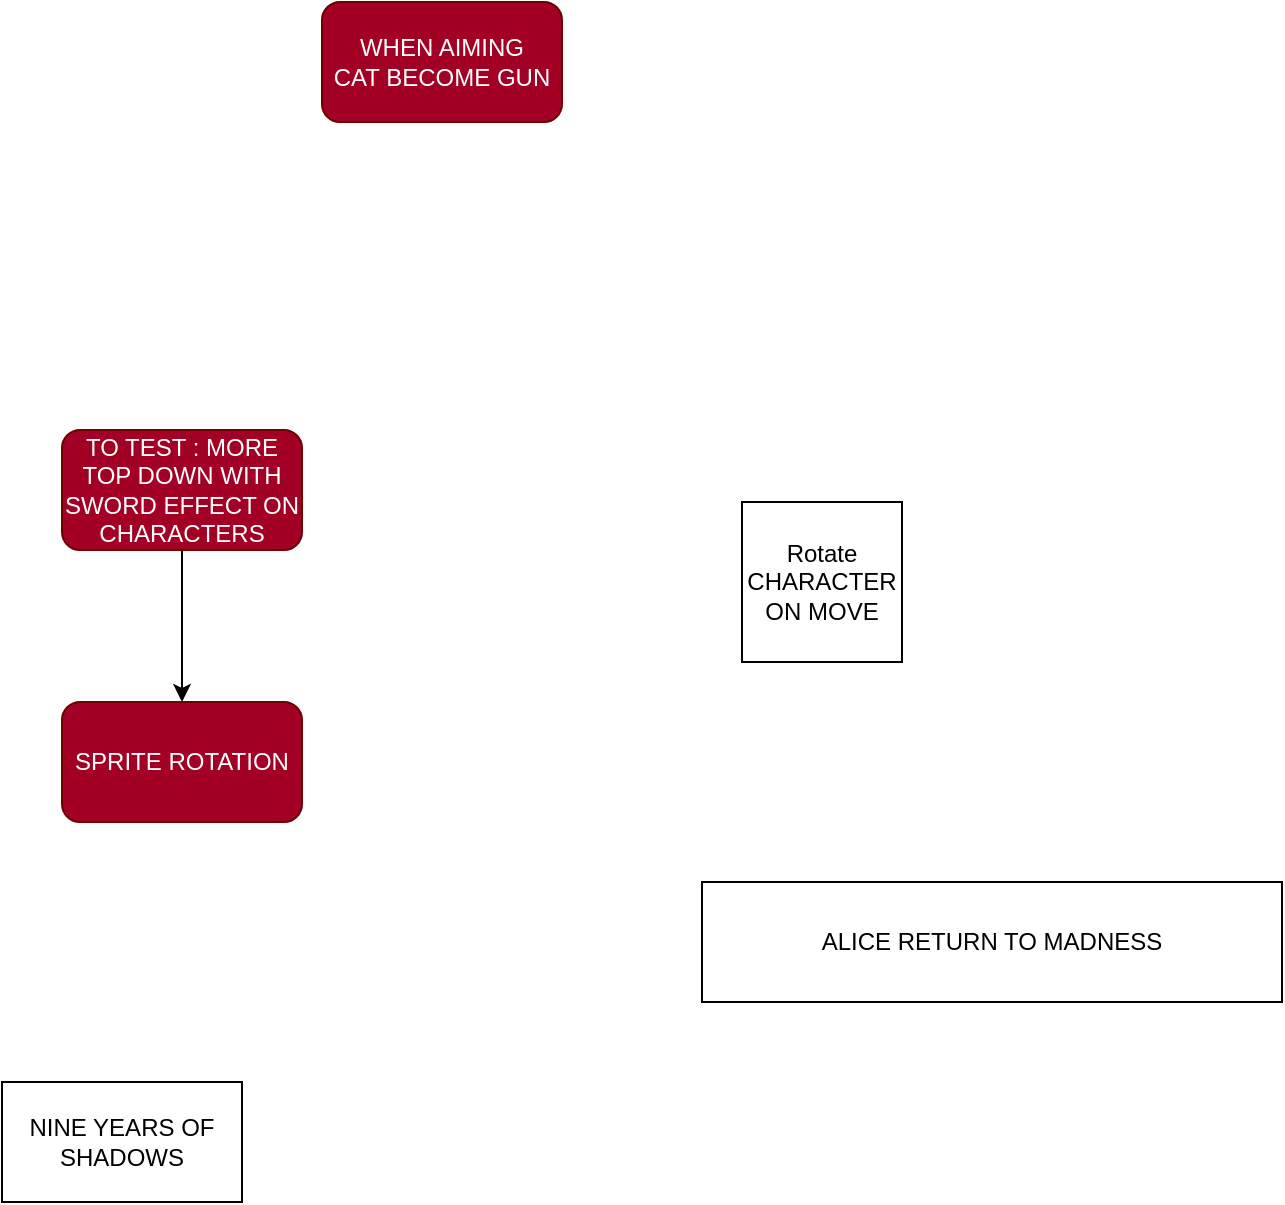 <mxfile version="24.7.17">
  <diagram name="Page-1" id="-LDpTyYphqbSj2O-KBKH">
    <mxGraphModel dx="1106" dy="810" grid="1" gridSize="10" guides="1" tooltips="1" connect="1" arrows="1" fold="1" page="1" pageScale="1" pageWidth="1169" pageHeight="827" math="0" shadow="0">
      <root>
        <mxCell id="0" />
        <mxCell id="1" parent="0" />
        <mxCell id="JeMxIEVtBFENwWcfPlmc-1" value="Rotate CHARACTER ON MOVE" style="whiteSpace=wrap;html=1;aspect=fixed;" parent="1" vertex="1">
          <mxGeometry x="540" y="390" width="80" height="80" as="geometry" />
        </mxCell>
        <UserObject label="ALICE RETURN TO MADNESS" link="https://www.youtube.com/watch?v=cFrs5UGB-ns&amp;ab_channel=ElectronicArts" id="XX-kKO_zI8TrWbcy429e-1">
          <mxCell style="rounded=0;whiteSpace=wrap;html=1;" parent="1" vertex="1">
            <mxGeometry x="520" y="580" width="290" height="60" as="geometry" />
          </mxCell>
        </UserObject>
        <UserObject label="NINE YEARS OF SHADOWS" link="https://www.youtube.com/watch?v=n8VlBhpfwnQ&amp;ab_channel=ZhainGaming" id="XX-kKO_zI8TrWbcy429e-2">
          <mxCell style="rounded=0;whiteSpace=wrap;html=1;" parent="1" vertex="1">
            <mxGeometry x="170" y="680" width="120" height="60" as="geometry" />
          </mxCell>
        </UserObject>
        <mxCell id="GaJQ5vevd6ZkqrTGCnmh-3" style="edgeStyle=orthogonalEdgeStyle;rounded=0;orthogonalLoop=1;jettySize=auto;html=1;exitX=0.5;exitY=1;exitDx=0;exitDy=0;" parent="1" source="GaJQ5vevd6ZkqrTGCnmh-1" target="GaJQ5vevd6ZkqrTGCnmh-2" edge="1">
          <mxGeometry relative="1" as="geometry" />
        </mxCell>
        <mxCell id="GaJQ5vevd6ZkqrTGCnmh-1" value="TO TEST : MORE TOP DOWN WITH SWORD EFFECT ON CHARACTERS" style="rounded=1;whiteSpace=wrap;html=1;fillColor=#a20025;fontColor=#ffffff;strokeColor=#6F0000;" parent="1" vertex="1">
          <mxGeometry x="200" y="354" width="120" height="60" as="geometry" />
        </mxCell>
        <mxCell id="GaJQ5vevd6ZkqrTGCnmh-2" value="SPRITE ROTATION" style="rounded=1;whiteSpace=wrap;html=1;fillColor=#a20025;fontColor=#ffffff;strokeColor=#6F0000;" parent="1" vertex="1">
          <mxGeometry x="200" y="490" width="120" height="60" as="geometry" />
        </mxCell>
        <mxCell id="RGau7Xg3RjNS4KZCxOUh-1" value="WHEN AIMING&lt;div&gt;CAT BECOME GUN&lt;/div&gt;" style="rounded=1;whiteSpace=wrap;html=1;fillColor=#a20025;fontColor=#ffffff;strokeColor=#6F0000;" vertex="1" parent="1">
          <mxGeometry x="330" y="140" width="120" height="60" as="geometry" />
        </mxCell>
      </root>
    </mxGraphModel>
  </diagram>
</mxfile>
